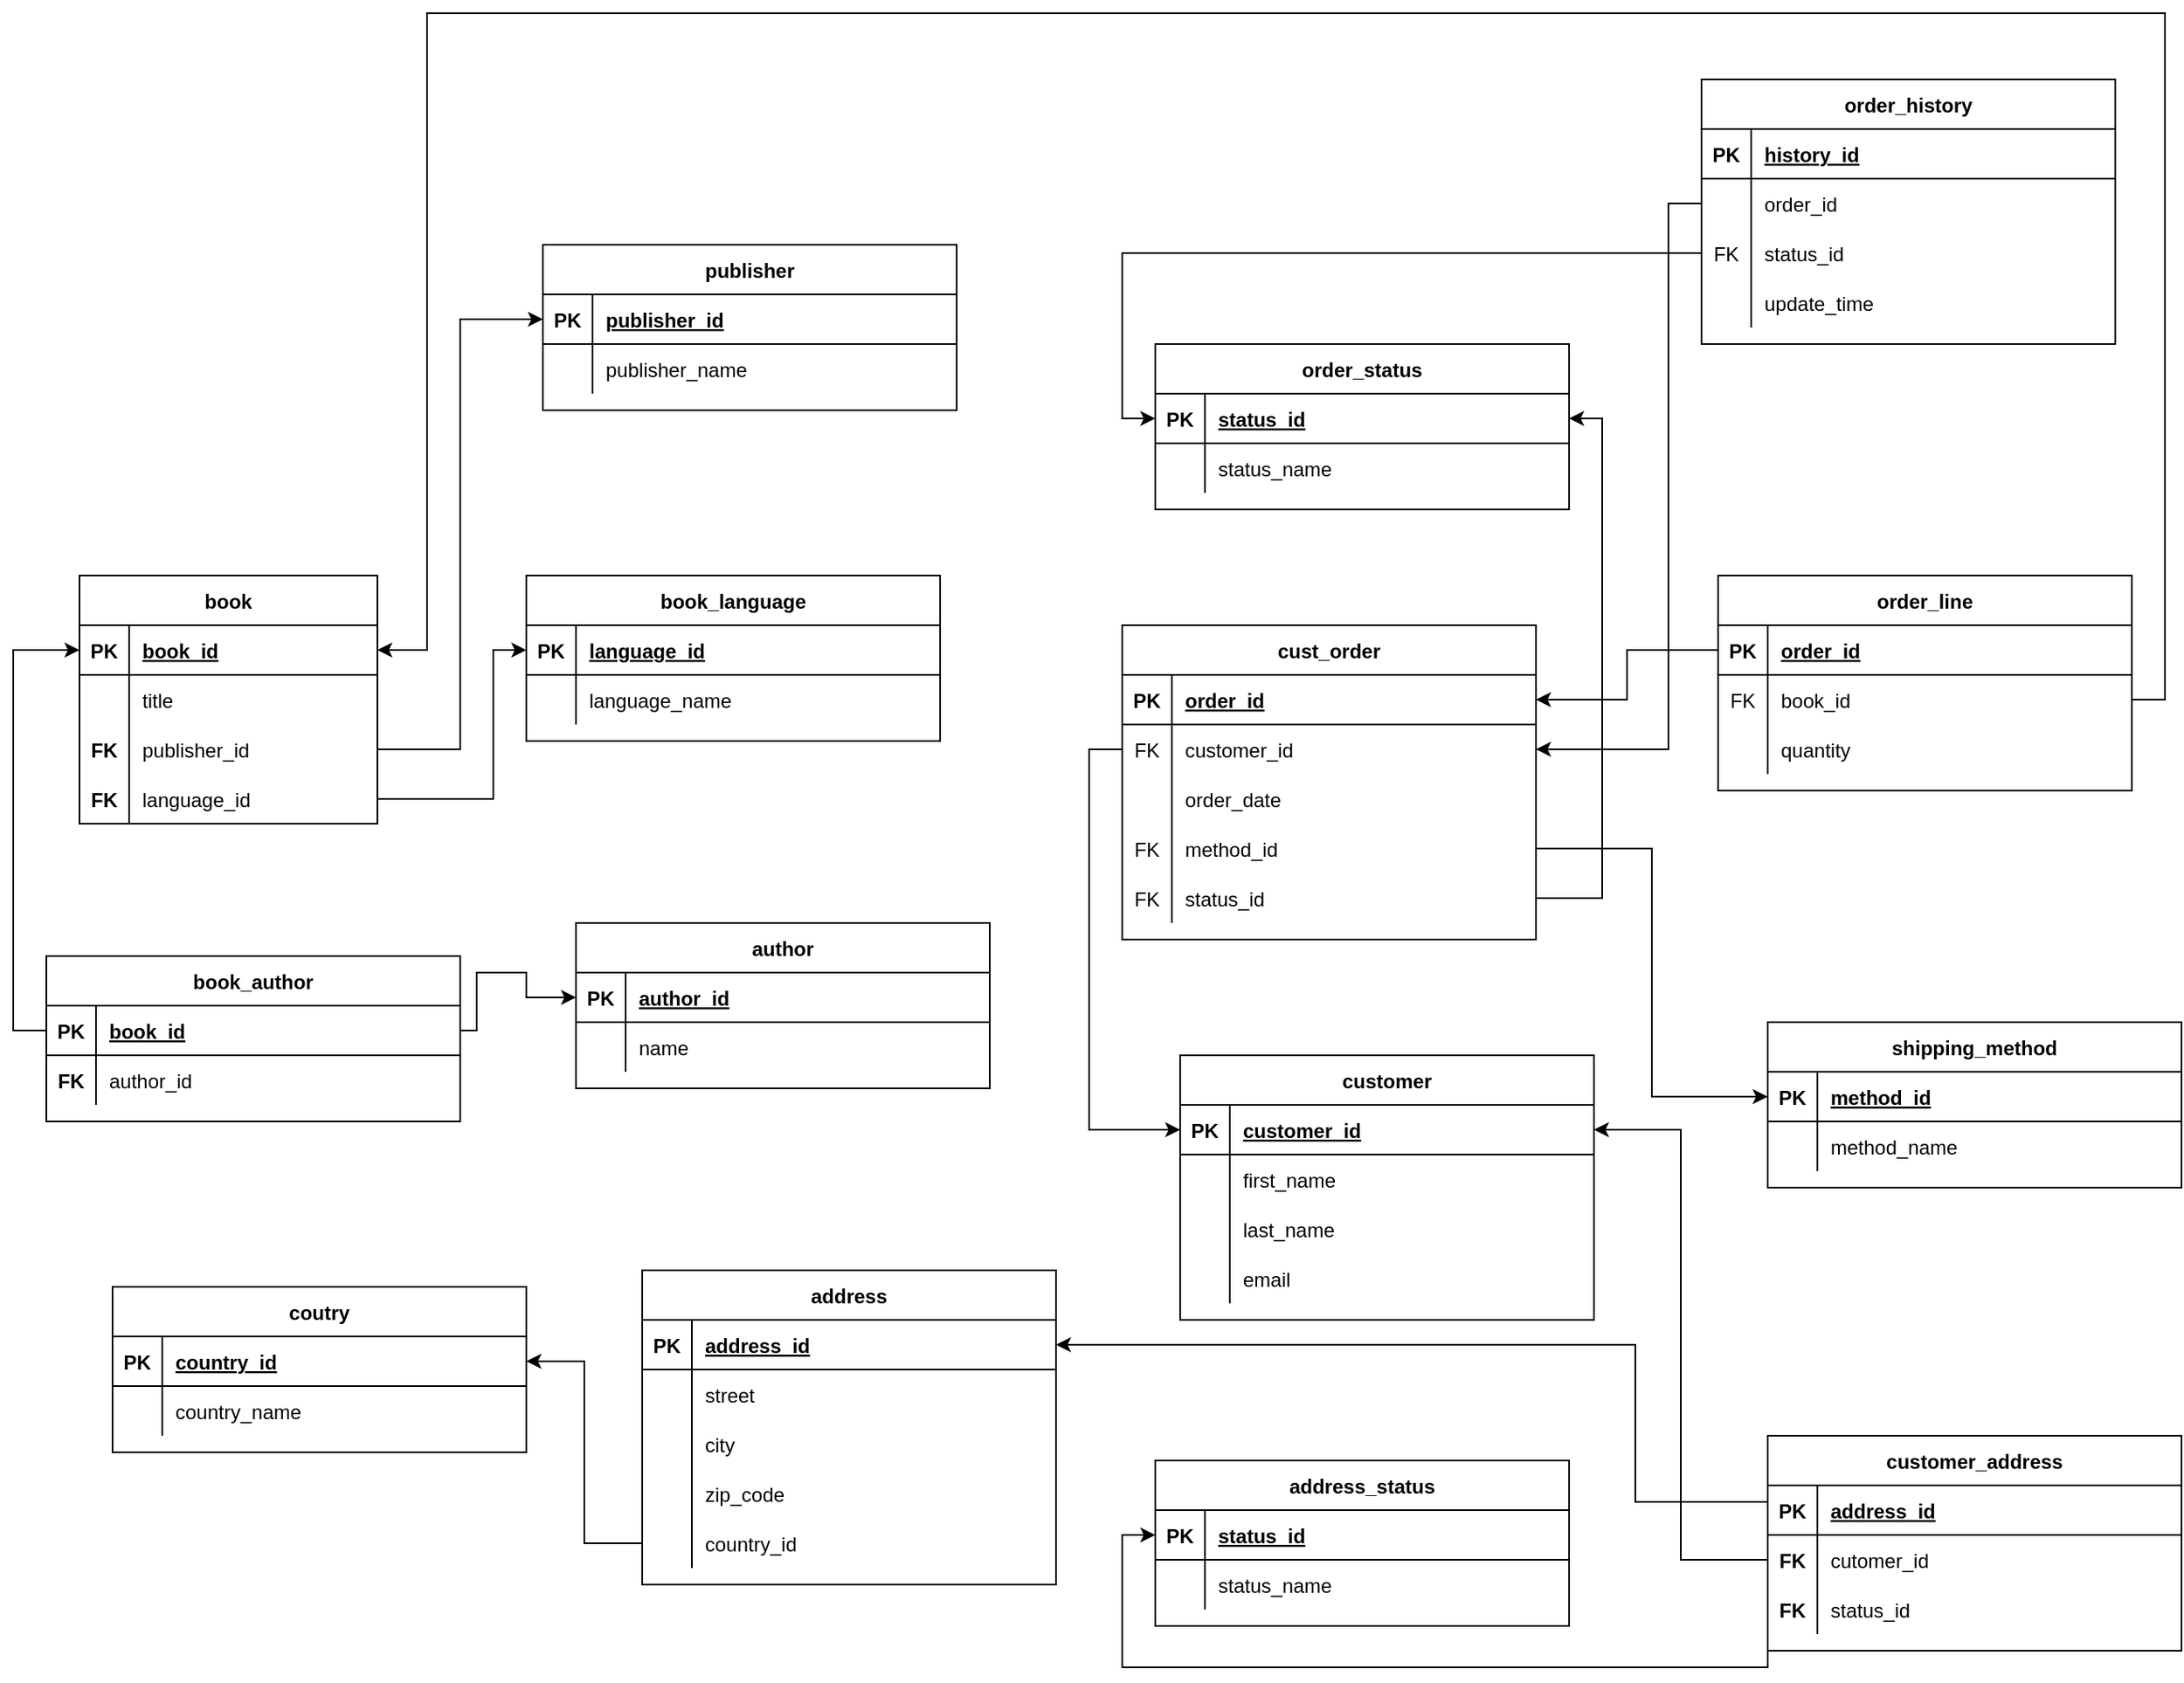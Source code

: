 <mxfile version="26.2.12">
  <diagram id="R2lEEEUBdFMjLlhIrx00" name="Page-1">
    <mxGraphModel dx="2590" dy="2037" grid="1" gridSize="10" guides="1" tooltips="1" connect="1" arrows="1" fold="1" page="1" pageScale="1" pageWidth="850" pageHeight="1100" math="0" shadow="0" extFonts="Permanent Marker^https://fonts.googleapis.com/css?family=Permanent+Marker">
      <root>
        <mxCell id="0" />
        <mxCell id="1" parent="0" />
        <mxCell id="C-vyLk0tnHw3VtMMgP7b-2" value="book_language" style="shape=table;startSize=30;container=1;collapsible=1;childLayout=tableLayout;fixedRows=1;rowLines=0;fontStyle=1;align=center;resizeLast=1;" parent="1" vertex="1">
          <mxGeometry x="30" y="80" width="250" height="100" as="geometry" />
        </mxCell>
        <mxCell id="C-vyLk0tnHw3VtMMgP7b-3" value="" style="shape=partialRectangle;collapsible=0;dropTarget=0;pointerEvents=0;fillColor=none;points=[[0,0.5],[1,0.5]];portConstraint=eastwest;top=0;left=0;right=0;bottom=1;" parent="C-vyLk0tnHw3VtMMgP7b-2" vertex="1">
          <mxGeometry y="30" width="250" height="30" as="geometry" />
        </mxCell>
        <mxCell id="C-vyLk0tnHw3VtMMgP7b-4" value="PK" style="shape=partialRectangle;overflow=hidden;connectable=0;fillColor=none;top=0;left=0;bottom=0;right=0;fontStyle=1;" parent="C-vyLk0tnHw3VtMMgP7b-3" vertex="1">
          <mxGeometry width="30" height="30" as="geometry">
            <mxRectangle width="30" height="30" as="alternateBounds" />
          </mxGeometry>
        </mxCell>
        <mxCell id="C-vyLk0tnHw3VtMMgP7b-5" value="language_id" style="shape=partialRectangle;overflow=hidden;connectable=0;fillColor=none;top=0;left=0;bottom=0;right=0;align=left;spacingLeft=6;fontStyle=5;" parent="C-vyLk0tnHw3VtMMgP7b-3" vertex="1">
          <mxGeometry x="30" width="220" height="30" as="geometry">
            <mxRectangle width="220" height="30" as="alternateBounds" />
          </mxGeometry>
        </mxCell>
        <mxCell id="C-vyLk0tnHw3VtMMgP7b-6" value="" style="shape=partialRectangle;collapsible=0;dropTarget=0;pointerEvents=0;fillColor=none;points=[[0,0.5],[1,0.5]];portConstraint=eastwest;top=0;left=0;right=0;bottom=0;" parent="C-vyLk0tnHw3VtMMgP7b-2" vertex="1">
          <mxGeometry y="60" width="250" height="30" as="geometry" />
        </mxCell>
        <mxCell id="C-vyLk0tnHw3VtMMgP7b-7" value="" style="shape=partialRectangle;overflow=hidden;connectable=0;fillColor=none;top=0;left=0;bottom=0;right=0;" parent="C-vyLk0tnHw3VtMMgP7b-6" vertex="1">
          <mxGeometry width="30" height="30" as="geometry">
            <mxRectangle width="30" height="30" as="alternateBounds" />
          </mxGeometry>
        </mxCell>
        <mxCell id="C-vyLk0tnHw3VtMMgP7b-8" value="language_name" style="shape=partialRectangle;overflow=hidden;connectable=0;fillColor=none;top=0;left=0;bottom=0;right=0;align=left;spacingLeft=6;" parent="C-vyLk0tnHw3VtMMgP7b-6" vertex="1">
          <mxGeometry x="30" width="220" height="30" as="geometry">
            <mxRectangle width="220" height="30" as="alternateBounds" />
          </mxGeometry>
        </mxCell>
        <mxCell id="C-vyLk0tnHw3VtMMgP7b-13" value="author" style="shape=table;startSize=30;container=1;collapsible=1;childLayout=tableLayout;fixedRows=1;rowLines=0;fontStyle=1;align=center;resizeLast=1;" parent="1" vertex="1">
          <mxGeometry x="60" y="290" width="250" height="100" as="geometry" />
        </mxCell>
        <mxCell id="C-vyLk0tnHw3VtMMgP7b-14" value="" style="shape=partialRectangle;collapsible=0;dropTarget=0;pointerEvents=0;fillColor=none;points=[[0,0.5],[1,0.5]];portConstraint=eastwest;top=0;left=0;right=0;bottom=1;" parent="C-vyLk0tnHw3VtMMgP7b-13" vertex="1">
          <mxGeometry y="30" width="250" height="30" as="geometry" />
        </mxCell>
        <mxCell id="C-vyLk0tnHw3VtMMgP7b-15" value="PK" style="shape=partialRectangle;overflow=hidden;connectable=0;fillColor=none;top=0;left=0;bottom=0;right=0;fontStyle=1;" parent="C-vyLk0tnHw3VtMMgP7b-14" vertex="1">
          <mxGeometry width="30" height="30" as="geometry">
            <mxRectangle width="30" height="30" as="alternateBounds" />
          </mxGeometry>
        </mxCell>
        <mxCell id="C-vyLk0tnHw3VtMMgP7b-16" value="author_id" style="shape=partialRectangle;overflow=hidden;connectable=0;fillColor=none;top=0;left=0;bottom=0;right=0;align=left;spacingLeft=6;fontStyle=5;" parent="C-vyLk0tnHw3VtMMgP7b-14" vertex="1">
          <mxGeometry x="30" width="220" height="30" as="geometry">
            <mxRectangle width="220" height="30" as="alternateBounds" />
          </mxGeometry>
        </mxCell>
        <mxCell id="C-vyLk0tnHw3VtMMgP7b-17" value="" style="shape=partialRectangle;collapsible=0;dropTarget=0;pointerEvents=0;fillColor=none;points=[[0,0.5],[1,0.5]];portConstraint=eastwest;top=0;left=0;right=0;bottom=0;" parent="C-vyLk0tnHw3VtMMgP7b-13" vertex="1">
          <mxGeometry y="60" width="250" height="30" as="geometry" />
        </mxCell>
        <mxCell id="C-vyLk0tnHw3VtMMgP7b-18" value="" style="shape=partialRectangle;overflow=hidden;connectable=0;fillColor=none;top=0;left=0;bottom=0;right=0;" parent="C-vyLk0tnHw3VtMMgP7b-17" vertex="1">
          <mxGeometry width="30" height="30" as="geometry">
            <mxRectangle width="30" height="30" as="alternateBounds" />
          </mxGeometry>
        </mxCell>
        <mxCell id="C-vyLk0tnHw3VtMMgP7b-19" value="name" style="shape=partialRectangle;overflow=hidden;connectable=0;fillColor=none;top=0;left=0;bottom=0;right=0;align=left;spacingLeft=6;" parent="C-vyLk0tnHw3VtMMgP7b-17" vertex="1">
          <mxGeometry x="30" width="220" height="30" as="geometry">
            <mxRectangle width="220" height="30" as="alternateBounds" />
          </mxGeometry>
        </mxCell>
        <mxCell id="C-vyLk0tnHw3VtMMgP7b-23" value="book" style="shape=table;startSize=30;container=1;collapsible=1;childLayout=tableLayout;fixedRows=1;rowLines=0;fontStyle=1;align=center;resizeLast=1;" parent="1" vertex="1">
          <mxGeometry x="-240" y="80" width="180" height="150" as="geometry" />
        </mxCell>
        <mxCell id="C-vyLk0tnHw3VtMMgP7b-24" value="" style="shape=partialRectangle;collapsible=0;dropTarget=0;pointerEvents=0;fillColor=none;points=[[0,0.5],[1,0.5]];portConstraint=eastwest;top=0;left=0;right=0;bottom=1;" parent="C-vyLk0tnHw3VtMMgP7b-23" vertex="1">
          <mxGeometry y="30" width="180" height="30" as="geometry" />
        </mxCell>
        <mxCell id="C-vyLk0tnHw3VtMMgP7b-25" value="PK" style="shape=partialRectangle;overflow=hidden;connectable=0;fillColor=none;top=0;left=0;bottom=0;right=0;fontStyle=1;" parent="C-vyLk0tnHw3VtMMgP7b-24" vertex="1">
          <mxGeometry width="30" height="30" as="geometry">
            <mxRectangle width="30" height="30" as="alternateBounds" />
          </mxGeometry>
        </mxCell>
        <mxCell id="C-vyLk0tnHw3VtMMgP7b-26" value="book_id" style="shape=partialRectangle;overflow=hidden;connectable=0;fillColor=none;top=0;left=0;bottom=0;right=0;align=left;spacingLeft=6;fontStyle=5;" parent="C-vyLk0tnHw3VtMMgP7b-24" vertex="1">
          <mxGeometry x="30" width="150" height="30" as="geometry">
            <mxRectangle width="150" height="30" as="alternateBounds" />
          </mxGeometry>
        </mxCell>
        <mxCell id="C-vyLk0tnHw3VtMMgP7b-27" value="" style="shape=partialRectangle;collapsible=0;dropTarget=0;pointerEvents=0;fillColor=none;points=[[0,0.5],[1,0.5]];portConstraint=eastwest;top=0;left=0;right=0;bottom=0;" parent="C-vyLk0tnHw3VtMMgP7b-23" vertex="1">
          <mxGeometry y="60" width="180" height="30" as="geometry" />
        </mxCell>
        <mxCell id="C-vyLk0tnHw3VtMMgP7b-28" value="" style="shape=partialRectangle;overflow=hidden;connectable=0;fillColor=none;top=0;left=0;bottom=0;right=0;" parent="C-vyLk0tnHw3VtMMgP7b-27" vertex="1">
          <mxGeometry width="30" height="30" as="geometry">
            <mxRectangle width="30" height="30" as="alternateBounds" />
          </mxGeometry>
        </mxCell>
        <mxCell id="C-vyLk0tnHw3VtMMgP7b-29" value="title" style="shape=partialRectangle;overflow=hidden;connectable=0;fillColor=none;top=0;left=0;bottom=0;right=0;align=left;spacingLeft=6;" parent="C-vyLk0tnHw3VtMMgP7b-27" vertex="1">
          <mxGeometry x="30" width="150" height="30" as="geometry">
            <mxRectangle width="150" height="30" as="alternateBounds" />
          </mxGeometry>
        </mxCell>
        <mxCell id="0m1juYYSuB7-LerqPuky-25" style="shape=partialRectangle;collapsible=0;dropTarget=0;pointerEvents=0;fillColor=none;points=[[0,0.5],[1,0.5]];portConstraint=eastwest;top=0;left=0;right=0;bottom=0;" vertex="1" parent="C-vyLk0tnHw3VtMMgP7b-23">
          <mxGeometry y="90" width="180" height="30" as="geometry" />
        </mxCell>
        <mxCell id="0m1juYYSuB7-LerqPuky-26" value="FK" style="shape=partialRectangle;overflow=hidden;connectable=0;fillColor=none;top=0;left=0;bottom=0;right=0;fontStyle=1" vertex="1" parent="0m1juYYSuB7-LerqPuky-25">
          <mxGeometry width="30" height="30" as="geometry">
            <mxRectangle width="30" height="30" as="alternateBounds" />
          </mxGeometry>
        </mxCell>
        <mxCell id="0m1juYYSuB7-LerqPuky-27" value="publisher_id" style="shape=partialRectangle;overflow=hidden;connectable=0;fillColor=none;top=0;left=0;bottom=0;right=0;align=left;spacingLeft=6;" vertex="1" parent="0m1juYYSuB7-LerqPuky-25">
          <mxGeometry x="30" width="150" height="30" as="geometry">
            <mxRectangle width="150" height="30" as="alternateBounds" />
          </mxGeometry>
        </mxCell>
        <mxCell id="0m1juYYSuB7-LerqPuky-31" style="shape=partialRectangle;collapsible=0;dropTarget=0;pointerEvents=0;fillColor=none;points=[[0,0.5],[1,0.5]];portConstraint=eastwest;top=0;left=0;right=0;bottom=0;" vertex="1" parent="C-vyLk0tnHw3VtMMgP7b-23">
          <mxGeometry y="120" width="180" height="30" as="geometry" />
        </mxCell>
        <mxCell id="0m1juYYSuB7-LerqPuky-32" value="FK" style="shape=partialRectangle;overflow=hidden;connectable=0;fillColor=none;top=0;left=0;bottom=0;right=0;fontStyle=1" vertex="1" parent="0m1juYYSuB7-LerqPuky-31">
          <mxGeometry width="30" height="30" as="geometry">
            <mxRectangle width="30" height="30" as="alternateBounds" />
          </mxGeometry>
        </mxCell>
        <mxCell id="0m1juYYSuB7-LerqPuky-33" value="language_id" style="shape=partialRectangle;overflow=hidden;connectable=0;fillColor=none;top=0;left=0;bottom=0;right=0;align=left;spacingLeft=6;" vertex="1" parent="0m1juYYSuB7-LerqPuky-31">
          <mxGeometry x="30" width="150" height="30" as="geometry">
            <mxRectangle width="150" height="30" as="alternateBounds" />
          </mxGeometry>
        </mxCell>
        <mxCell id="0m1juYYSuB7-LerqPuky-49" style="edgeStyle=orthogonalEdgeStyle;rounded=0;orthogonalLoop=1;jettySize=auto;html=1;exitX=1;exitY=1;exitDx=0;exitDy=0;entryX=0.912;entryY=0.873;entryDx=0;entryDy=0;entryPerimeter=0;" edge="1" parent="C-vyLk0tnHw3VtMMgP7b-23" source="C-vyLk0tnHw3VtMMgP7b-23" target="0m1juYYSuB7-LerqPuky-40">
          <mxGeometry relative="1" as="geometry" />
        </mxCell>
        <mxCell id="0m1juYYSuB7-LerqPuky-5" value="book_author" style="shape=table;startSize=30;container=1;collapsible=1;childLayout=tableLayout;fixedRows=1;rowLines=0;fontStyle=1;align=center;resizeLast=1;" vertex="1" parent="1">
          <mxGeometry x="-260" y="310" width="250" height="100" as="geometry" />
        </mxCell>
        <mxCell id="0m1juYYSuB7-LerqPuky-6" value="" style="shape=partialRectangle;collapsible=0;dropTarget=0;pointerEvents=0;fillColor=none;points=[[0,0.5],[1,0.5]];portConstraint=eastwest;top=0;left=0;right=0;bottom=1;" vertex="1" parent="0m1juYYSuB7-LerqPuky-5">
          <mxGeometry y="30" width="250" height="30" as="geometry" />
        </mxCell>
        <mxCell id="0m1juYYSuB7-LerqPuky-7" value="PK" style="shape=partialRectangle;overflow=hidden;connectable=0;fillColor=none;top=0;left=0;bottom=0;right=0;fontStyle=1;" vertex="1" parent="0m1juYYSuB7-LerqPuky-6">
          <mxGeometry width="30" height="30" as="geometry">
            <mxRectangle width="30" height="30" as="alternateBounds" />
          </mxGeometry>
        </mxCell>
        <mxCell id="0m1juYYSuB7-LerqPuky-8" value="book_id" style="shape=partialRectangle;overflow=hidden;connectable=0;fillColor=none;top=0;left=0;bottom=0;right=0;align=left;spacingLeft=6;fontStyle=5;" vertex="1" parent="0m1juYYSuB7-LerqPuky-6">
          <mxGeometry x="30" width="220" height="30" as="geometry">
            <mxRectangle width="220" height="30" as="alternateBounds" />
          </mxGeometry>
        </mxCell>
        <mxCell id="0m1juYYSuB7-LerqPuky-9" value="" style="shape=partialRectangle;collapsible=0;dropTarget=0;pointerEvents=0;fillColor=none;points=[[0,0.5],[1,0.5]];portConstraint=eastwest;top=0;left=0;right=0;bottom=0;" vertex="1" parent="0m1juYYSuB7-LerqPuky-5">
          <mxGeometry y="60" width="250" height="30" as="geometry" />
        </mxCell>
        <mxCell id="0m1juYYSuB7-LerqPuky-10" value="FK" style="shape=partialRectangle;overflow=hidden;connectable=0;fillColor=none;top=0;left=0;bottom=0;right=0;fontStyle=1" vertex="1" parent="0m1juYYSuB7-LerqPuky-9">
          <mxGeometry width="30" height="30" as="geometry">
            <mxRectangle width="30" height="30" as="alternateBounds" />
          </mxGeometry>
        </mxCell>
        <mxCell id="0m1juYYSuB7-LerqPuky-11" value="author_id" style="shape=partialRectangle;overflow=hidden;connectable=0;fillColor=none;top=0;left=0;bottom=0;right=0;align=left;spacingLeft=6;" vertex="1" parent="0m1juYYSuB7-LerqPuky-9">
          <mxGeometry x="30" width="220" height="30" as="geometry">
            <mxRectangle width="220" height="30" as="alternateBounds" />
          </mxGeometry>
        </mxCell>
        <mxCell id="0m1juYYSuB7-LerqPuky-52" value="shipping_method" style="shape=table;startSize=30;container=1;collapsible=1;childLayout=tableLayout;fixedRows=1;rowLines=0;fontStyle=1;align=center;resizeLast=1;" vertex="1" parent="1">
          <mxGeometry x="780" y="350" width="250" height="100" as="geometry" />
        </mxCell>
        <mxCell id="0m1juYYSuB7-LerqPuky-53" value="" style="shape=partialRectangle;collapsible=0;dropTarget=0;pointerEvents=0;fillColor=none;points=[[0,0.5],[1,0.5]];portConstraint=eastwest;top=0;left=0;right=0;bottom=1;" vertex="1" parent="0m1juYYSuB7-LerqPuky-52">
          <mxGeometry y="30" width="250" height="30" as="geometry" />
        </mxCell>
        <mxCell id="0m1juYYSuB7-LerqPuky-54" value="PK" style="shape=partialRectangle;overflow=hidden;connectable=0;fillColor=none;top=0;left=0;bottom=0;right=0;fontStyle=1;" vertex="1" parent="0m1juYYSuB7-LerqPuky-53">
          <mxGeometry width="30" height="30" as="geometry">
            <mxRectangle width="30" height="30" as="alternateBounds" />
          </mxGeometry>
        </mxCell>
        <mxCell id="0m1juYYSuB7-LerqPuky-55" value="method_id" style="shape=partialRectangle;overflow=hidden;connectable=0;fillColor=none;top=0;left=0;bottom=0;right=0;align=left;spacingLeft=6;fontStyle=5;" vertex="1" parent="0m1juYYSuB7-LerqPuky-53">
          <mxGeometry x="30" width="220" height="30" as="geometry">
            <mxRectangle width="220" height="30" as="alternateBounds" />
          </mxGeometry>
        </mxCell>
        <mxCell id="0m1juYYSuB7-LerqPuky-56" value="" style="shape=partialRectangle;collapsible=0;dropTarget=0;pointerEvents=0;fillColor=none;points=[[0,0.5],[1,0.5]];portConstraint=eastwest;top=0;left=0;right=0;bottom=0;" vertex="1" parent="0m1juYYSuB7-LerqPuky-52">
          <mxGeometry y="60" width="250" height="30" as="geometry" />
        </mxCell>
        <mxCell id="0m1juYYSuB7-LerqPuky-57" value="" style="shape=partialRectangle;overflow=hidden;connectable=0;fillColor=none;top=0;left=0;bottom=0;right=0;" vertex="1" parent="0m1juYYSuB7-LerqPuky-56">
          <mxGeometry width="30" height="30" as="geometry">
            <mxRectangle width="30" height="30" as="alternateBounds" />
          </mxGeometry>
        </mxCell>
        <mxCell id="0m1juYYSuB7-LerqPuky-58" value="method_name" style="shape=partialRectangle;overflow=hidden;connectable=0;fillColor=none;top=0;left=0;bottom=0;right=0;align=left;spacingLeft=6;" vertex="1" parent="0m1juYYSuB7-LerqPuky-56">
          <mxGeometry x="30" width="220" height="30" as="geometry">
            <mxRectangle width="220" height="30" as="alternateBounds" />
          </mxGeometry>
        </mxCell>
        <mxCell id="0m1juYYSuB7-LerqPuky-65" value="order_line" style="shape=table;startSize=30;container=1;collapsible=1;childLayout=tableLayout;fixedRows=1;rowLines=0;fontStyle=1;align=center;resizeLast=1;" vertex="1" parent="1">
          <mxGeometry x="750" y="80" width="250" height="130" as="geometry" />
        </mxCell>
        <mxCell id="0m1juYYSuB7-LerqPuky-66" value="" style="shape=partialRectangle;collapsible=0;dropTarget=0;pointerEvents=0;fillColor=none;points=[[0,0.5],[1,0.5]];portConstraint=eastwest;top=0;left=0;right=0;bottom=1;" vertex="1" parent="0m1juYYSuB7-LerqPuky-65">
          <mxGeometry y="30" width="250" height="30" as="geometry" />
        </mxCell>
        <mxCell id="0m1juYYSuB7-LerqPuky-67" value="PK" style="shape=partialRectangle;overflow=hidden;connectable=0;fillColor=none;top=0;left=0;bottom=0;right=0;fontStyle=1;" vertex="1" parent="0m1juYYSuB7-LerqPuky-66">
          <mxGeometry width="30" height="30" as="geometry">
            <mxRectangle width="30" height="30" as="alternateBounds" />
          </mxGeometry>
        </mxCell>
        <mxCell id="0m1juYYSuB7-LerqPuky-68" value="order_id" style="shape=partialRectangle;overflow=hidden;connectable=0;fillColor=none;top=0;left=0;bottom=0;right=0;align=left;spacingLeft=6;fontStyle=5;" vertex="1" parent="0m1juYYSuB7-LerqPuky-66">
          <mxGeometry x="30" width="220" height="30" as="geometry">
            <mxRectangle width="220" height="30" as="alternateBounds" />
          </mxGeometry>
        </mxCell>
        <mxCell id="0m1juYYSuB7-LerqPuky-69" value="" style="shape=partialRectangle;collapsible=0;dropTarget=0;pointerEvents=0;fillColor=none;points=[[0,0.5],[1,0.5]];portConstraint=eastwest;top=0;left=0;right=0;bottom=0;" vertex="1" parent="0m1juYYSuB7-LerqPuky-65">
          <mxGeometry y="60" width="250" height="30" as="geometry" />
        </mxCell>
        <mxCell id="0m1juYYSuB7-LerqPuky-70" value="FK" style="shape=partialRectangle;overflow=hidden;connectable=0;fillColor=none;top=0;left=0;bottom=0;right=0;" vertex="1" parent="0m1juYYSuB7-LerqPuky-69">
          <mxGeometry width="30" height="30" as="geometry">
            <mxRectangle width="30" height="30" as="alternateBounds" />
          </mxGeometry>
        </mxCell>
        <mxCell id="0m1juYYSuB7-LerqPuky-71" value="book_id" style="shape=partialRectangle;overflow=hidden;connectable=0;fillColor=none;top=0;left=0;bottom=0;right=0;align=left;spacingLeft=6;" vertex="1" parent="0m1juYYSuB7-LerqPuky-69">
          <mxGeometry x="30" width="220" height="30" as="geometry">
            <mxRectangle width="220" height="30" as="alternateBounds" />
          </mxGeometry>
        </mxCell>
        <mxCell id="0m1juYYSuB7-LerqPuky-72" value="" style="shape=partialRectangle;collapsible=0;dropTarget=0;pointerEvents=0;fillColor=none;points=[[0,0.5],[1,0.5]];portConstraint=eastwest;top=0;left=0;right=0;bottom=0;" vertex="1" parent="0m1juYYSuB7-LerqPuky-65">
          <mxGeometry y="90" width="250" height="30" as="geometry" />
        </mxCell>
        <mxCell id="0m1juYYSuB7-LerqPuky-73" value="" style="shape=partialRectangle;overflow=hidden;connectable=0;fillColor=none;top=0;left=0;bottom=0;right=0;" vertex="1" parent="0m1juYYSuB7-LerqPuky-72">
          <mxGeometry width="30" height="30" as="geometry">
            <mxRectangle width="30" height="30" as="alternateBounds" />
          </mxGeometry>
        </mxCell>
        <mxCell id="0m1juYYSuB7-LerqPuky-74" value="quantity" style="shape=partialRectangle;overflow=hidden;connectable=0;fillColor=none;top=0;left=0;bottom=0;right=0;align=left;spacingLeft=6;" vertex="1" parent="0m1juYYSuB7-LerqPuky-72">
          <mxGeometry x="30" width="220" height="30" as="geometry">
            <mxRectangle width="220" height="30" as="alternateBounds" />
          </mxGeometry>
        </mxCell>
        <mxCell id="0m1juYYSuB7-LerqPuky-78" value="customer" style="shape=table;startSize=30;container=1;collapsible=1;childLayout=tableLayout;fixedRows=1;rowLines=0;fontStyle=1;align=center;resizeLast=1;" vertex="1" parent="1">
          <mxGeometry x="425" y="370" width="250" height="160" as="geometry" />
        </mxCell>
        <mxCell id="0m1juYYSuB7-LerqPuky-79" value="" style="shape=partialRectangle;collapsible=0;dropTarget=0;pointerEvents=0;fillColor=none;points=[[0,0.5],[1,0.5]];portConstraint=eastwest;top=0;left=0;right=0;bottom=1;" vertex="1" parent="0m1juYYSuB7-LerqPuky-78">
          <mxGeometry y="30" width="250" height="30" as="geometry" />
        </mxCell>
        <mxCell id="0m1juYYSuB7-LerqPuky-80" value="PK" style="shape=partialRectangle;overflow=hidden;connectable=0;fillColor=none;top=0;left=0;bottom=0;right=0;fontStyle=1;" vertex="1" parent="0m1juYYSuB7-LerqPuky-79">
          <mxGeometry width="30" height="30" as="geometry">
            <mxRectangle width="30" height="30" as="alternateBounds" />
          </mxGeometry>
        </mxCell>
        <mxCell id="0m1juYYSuB7-LerqPuky-81" value="customer_id" style="shape=partialRectangle;overflow=hidden;connectable=0;fillColor=none;top=0;left=0;bottom=0;right=0;align=left;spacingLeft=6;fontStyle=5;" vertex="1" parent="0m1juYYSuB7-LerqPuky-79">
          <mxGeometry x="30" width="220" height="30" as="geometry">
            <mxRectangle width="220" height="30" as="alternateBounds" />
          </mxGeometry>
        </mxCell>
        <mxCell id="0m1juYYSuB7-LerqPuky-82" value="" style="shape=partialRectangle;collapsible=0;dropTarget=0;pointerEvents=0;fillColor=none;points=[[0,0.5],[1,0.5]];portConstraint=eastwest;top=0;left=0;right=0;bottom=0;" vertex="1" parent="0m1juYYSuB7-LerqPuky-78">
          <mxGeometry y="60" width="250" height="30" as="geometry" />
        </mxCell>
        <mxCell id="0m1juYYSuB7-LerqPuky-83" value="" style="shape=partialRectangle;overflow=hidden;connectable=0;fillColor=none;top=0;left=0;bottom=0;right=0;" vertex="1" parent="0m1juYYSuB7-LerqPuky-82">
          <mxGeometry width="30" height="30" as="geometry">
            <mxRectangle width="30" height="30" as="alternateBounds" />
          </mxGeometry>
        </mxCell>
        <mxCell id="0m1juYYSuB7-LerqPuky-84" value="first_name" style="shape=partialRectangle;overflow=hidden;connectable=0;fillColor=none;top=0;left=0;bottom=0;right=0;align=left;spacingLeft=6;" vertex="1" parent="0m1juYYSuB7-LerqPuky-82">
          <mxGeometry x="30" width="220" height="30" as="geometry">
            <mxRectangle width="220" height="30" as="alternateBounds" />
          </mxGeometry>
        </mxCell>
        <mxCell id="0m1juYYSuB7-LerqPuky-85" value="" style="shape=partialRectangle;collapsible=0;dropTarget=0;pointerEvents=0;fillColor=none;points=[[0,0.5],[1,0.5]];portConstraint=eastwest;top=0;left=0;right=0;bottom=0;" vertex="1" parent="0m1juYYSuB7-LerqPuky-78">
          <mxGeometry y="90" width="250" height="30" as="geometry" />
        </mxCell>
        <mxCell id="0m1juYYSuB7-LerqPuky-86" value="" style="shape=partialRectangle;overflow=hidden;connectable=0;fillColor=none;top=0;left=0;bottom=0;right=0;" vertex="1" parent="0m1juYYSuB7-LerqPuky-85">
          <mxGeometry width="30" height="30" as="geometry">
            <mxRectangle width="30" height="30" as="alternateBounds" />
          </mxGeometry>
        </mxCell>
        <mxCell id="0m1juYYSuB7-LerqPuky-87" value="last_name" style="shape=partialRectangle;overflow=hidden;connectable=0;fillColor=none;top=0;left=0;bottom=0;right=0;align=left;spacingLeft=6;" vertex="1" parent="0m1juYYSuB7-LerqPuky-85">
          <mxGeometry x="30" width="220" height="30" as="geometry">
            <mxRectangle width="220" height="30" as="alternateBounds" />
          </mxGeometry>
        </mxCell>
        <mxCell id="0m1juYYSuB7-LerqPuky-88" style="shape=partialRectangle;collapsible=0;dropTarget=0;pointerEvents=0;fillColor=none;points=[[0,0.5],[1,0.5]];portConstraint=eastwest;top=0;left=0;right=0;bottom=0;" vertex="1" parent="0m1juYYSuB7-LerqPuky-78">
          <mxGeometry y="120" width="250" height="30" as="geometry" />
        </mxCell>
        <mxCell id="0m1juYYSuB7-LerqPuky-89" style="shape=partialRectangle;overflow=hidden;connectable=0;fillColor=none;top=0;left=0;bottom=0;right=0;" vertex="1" parent="0m1juYYSuB7-LerqPuky-88">
          <mxGeometry width="30" height="30" as="geometry">
            <mxRectangle width="30" height="30" as="alternateBounds" />
          </mxGeometry>
        </mxCell>
        <mxCell id="0m1juYYSuB7-LerqPuky-90" value="email" style="shape=partialRectangle;overflow=hidden;connectable=0;fillColor=none;top=0;left=0;bottom=0;right=0;align=left;spacingLeft=6;" vertex="1" parent="0m1juYYSuB7-LerqPuky-88">
          <mxGeometry x="30" width="220" height="30" as="geometry">
            <mxRectangle width="220" height="30" as="alternateBounds" />
          </mxGeometry>
        </mxCell>
        <mxCell id="0m1juYYSuB7-LerqPuky-91" value="cust_order" style="shape=table;startSize=30;container=1;collapsible=1;childLayout=tableLayout;fixedRows=1;rowLines=0;fontStyle=1;align=center;resizeLast=1;" vertex="1" parent="1">
          <mxGeometry x="390" y="110" width="250" height="190" as="geometry" />
        </mxCell>
        <mxCell id="0m1juYYSuB7-LerqPuky-92" value="" style="shape=partialRectangle;collapsible=0;dropTarget=0;pointerEvents=0;fillColor=none;points=[[0,0.5],[1,0.5]];portConstraint=eastwest;top=0;left=0;right=0;bottom=1;" vertex="1" parent="0m1juYYSuB7-LerqPuky-91">
          <mxGeometry y="30" width="250" height="30" as="geometry" />
        </mxCell>
        <mxCell id="0m1juYYSuB7-LerqPuky-93" value="PK" style="shape=partialRectangle;overflow=hidden;connectable=0;fillColor=none;top=0;left=0;bottom=0;right=0;fontStyle=1;" vertex="1" parent="0m1juYYSuB7-LerqPuky-92">
          <mxGeometry width="30" height="30" as="geometry">
            <mxRectangle width="30" height="30" as="alternateBounds" />
          </mxGeometry>
        </mxCell>
        <mxCell id="0m1juYYSuB7-LerqPuky-94" value="order_id" style="shape=partialRectangle;overflow=hidden;connectable=0;fillColor=none;top=0;left=0;bottom=0;right=0;align=left;spacingLeft=6;fontStyle=5;" vertex="1" parent="0m1juYYSuB7-LerqPuky-92">
          <mxGeometry x="30" width="220" height="30" as="geometry">
            <mxRectangle width="220" height="30" as="alternateBounds" />
          </mxGeometry>
        </mxCell>
        <mxCell id="0m1juYYSuB7-LerqPuky-95" value="" style="shape=partialRectangle;collapsible=0;dropTarget=0;pointerEvents=0;fillColor=none;points=[[0,0.5],[1,0.5]];portConstraint=eastwest;top=0;left=0;right=0;bottom=0;" vertex="1" parent="0m1juYYSuB7-LerqPuky-91">
          <mxGeometry y="60" width="250" height="30" as="geometry" />
        </mxCell>
        <mxCell id="0m1juYYSuB7-LerqPuky-96" value="FK" style="shape=partialRectangle;overflow=hidden;connectable=0;fillColor=none;top=0;left=0;bottom=0;right=0;" vertex="1" parent="0m1juYYSuB7-LerqPuky-95">
          <mxGeometry width="30" height="30" as="geometry">
            <mxRectangle width="30" height="30" as="alternateBounds" />
          </mxGeometry>
        </mxCell>
        <mxCell id="0m1juYYSuB7-LerqPuky-97" value="customer_id" style="shape=partialRectangle;overflow=hidden;connectable=0;fillColor=none;top=0;left=0;bottom=0;right=0;align=left;spacingLeft=6;" vertex="1" parent="0m1juYYSuB7-LerqPuky-95">
          <mxGeometry x="30" width="220" height="30" as="geometry">
            <mxRectangle width="220" height="30" as="alternateBounds" />
          </mxGeometry>
        </mxCell>
        <mxCell id="0m1juYYSuB7-LerqPuky-98" value="" style="shape=partialRectangle;collapsible=0;dropTarget=0;pointerEvents=0;fillColor=none;points=[[0,0.5],[1,0.5]];portConstraint=eastwest;top=0;left=0;right=0;bottom=0;" vertex="1" parent="0m1juYYSuB7-LerqPuky-91">
          <mxGeometry y="90" width="250" height="30" as="geometry" />
        </mxCell>
        <mxCell id="0m1juYYSuB7-LerqPuky-99" value="" style="shape=partialRectangle;overflow=hidden;connectable=0;fillColor=none;top=0;left=0;bottom=0;right=0;" vertex="1" parent="0m1juYYSuB7-LerqPuky-98">
          <mxGeometry width="30" height="30" as="geometry">
            <mxRectangle width="30" height="30" as="alternateBounds" />
          </mxGeometry>
        </mxCell>
        <mxCell id="0m1juYYSuB7-LerqPuky-100" value="order_date" style="shape=partialRectangle;overflow=hidden;connectable=0;fillColor=none;top=0;left=0;bottom=0;right=0;align=left;spacingLeft=6;" vertex="1" parent="0m1juYYSuB7-LerqPuky-98">
          <mxGeometry x="30" width="220" height="30" as="geometry">
            <mxRectangle width="220" height="30" as="alternateBounds" />
          </mxGeometry>
        </mxCell>
        <mxCell id="0m1juYYSuB7-LerqPuky-101" style="shape=partialRectangle;collapsible=0;dropTarget=0;pointerEvents=0;fillColor=none;points=[[0,0.5],[1,0.5]];portConstraint=eastwest;top=0;left=0;right=0;bottom=0;" vertex="1" parent="0m1juYYSuB7-LerqPuky-91">
          <mxGeometry y="120" width="250" height="30" as="geometry" />
        </mxCell>
        <mxCell id="0m1juYYSuB7-LerqPuky-102" value="FK" style="shape=partialRectangle;overflow=hidden;connectable=0;fillColor=none;top=0;left=0;bottom=0;right=0;" vertex="1" parent="0m1juYYSuB7-LerqPuky-101">
          <mxGeometry width="30" height="30" as="geometry">
            <mxRectangle width="30" height="30" as="alternateBounds" />
          </mxGeometry>
        </mxCell>
        <mxCell id="0m1juYYSuB7-LerqPuky-103" value="method_id" style="shape=partialRectangle;overflow=hidden;connectable=0;fillColor=none;top=0;left=0;bottom=0;right=0;align=left;spacingLeft=6;" vertex="1" parent="0m1juYYSuB7-LerqPuky-101">
          <mxGeometry x="30" width="220" height="30" as="geometry">
            <mxRectangle width="220" height="30" as="alternateBounds" />
          </mxGeometry>
        </mxCell>
        <mxCell id="0m1juYYSuB7-LerqPuky-203" style="shape=partialRectangle;collapsible=0;dropTarget=0;pointerEvents=0;fillColor=none;points=[[0,0.5],[1,0.5]];portConstraint=eastwest;top=0;left=0;right=0;bottom=0;" vertex="1" parent="0m1juYYSuB7-LerqPuky-91">
          <mxGeometry y="150" width="250" height="30" as="geometry" />
        </mxCell>
        <mxCell id="0m1juYYSuB7-LerqPuky-204" value="FK" style="shape=partialRectangle;overflow=hidden;connectable=0;fillColor=none;top=0;left=0;bottom=0;right=0;" vertex="1" parent="0m1juYYSuB7-LerqPuky-203">
          <mxGeometry width="30" height="30" as="geometry">
            <mxRectangle width="30" height="30" as="alternateBounds" />
          </mxGeometry>
        </mxCell>
        <mxCell id="0m1juYYSuB7-LerqPuky-205" value="status_id" style="shape=partialRectangle;overflow=hidden;connectable=0;fillColor=none;top=0;left=0;bottom=0;right=0;align=left;spacingLeft=6;" vertex="1" parent="0m1juYYSuB7-LerqPuky-203">
          <mxGeometry x="30" width="220" height="30" as="geometry">
            <mxRectangle width="220" height="30" as="alternateBounds" />
          </mxGeometry>
        </mxCell>
        <mxCell id="0m1juYYSuB7-LerqPuky-104" value="order_history" style="shape=table;startSize=30;container=1;collapsible=1;childLayout=tableLayout;fixedRows=1;rowLines=0;fontStyle=1;align=center;resizeLast=1;" vertex="1" parent="1">
          <mxGeometry x="740" y="-220" width="250" height="160" as="geometry" />
        </mxCell>
        <mxCell id="0m1juYYSuB7-LerqPuky-105" value="" style="shape=partialRectangle;collapsible=0;dropTarget=0;pointerEvents=0;fillColor=none;points=[[0,0.5],[1,0.5]];portConstraint=eastwest;top=0;left=0;right=0;bottom=1;" vertex="1" parent="0m1juYYSuB7-LerqPuky-104">
          <mxGeometry y="30" width="250" height="30" as="geometry" />
        </mxCell>
        <mxCell id="0m1juYYSuB7-LerqPuky-106" value="PK" style="shape=partialRectangle;overflow=hidden;connectable=0;fillColor=none;top=0;left=0;bottom=0;right=0;fontStyle=1;" vertex="1" parent="0m1juYYSuB7-LerqPuky-105">
          <mxGeometry width="30" height="30" as="geometry">
            <mxRectangle width="30" height="30" as="alternateBounds" />
          </mxGeometry>
        </mxCell>
        <mxCell id="0m1juYYSuB7-LerqPuky-107" value="history_id" style="shape=partialRectangle;overflow=hidden;connectable=0;fillColor=none;top=0;left=0;bottom=0;right=0;align=left;spacingLeft=6;fontStyle=5;" vertex="1" parent="0m1juYYSuB7-LerqPuky-105">
          <mxGeometry x="30" width="220" height="30" as="geometry">
            <mxRectangle width="220" height="30" as="alternateBounds" />
          </mxGeometry>
        </mxCell>
        <mxCell id="0m1juYYSuB7-LerqPuky-108" value="" style="shape=partialRectangle;collapsible=0;dropTarget=0;pointerEvents=0;fillColor=none;points=[[0,0.5],[1,0.5]];portConstraint=eastwest;top=0;left=0;right=0;bottom=0;" vertex="1" parent="0m1juYYSuB7-LerqPuky-104">
          <mxGeometry y="60" width="250" height="30" as="geometry" />
        </mxCell>
        <mxCell id="0m1juYYSuB7-LerqPuky-109" value="" style="shape=partialRectangle;overflow=hidden;connectable=0;fillColor=none;top=0;left=0;bottom=0;right=0;" vertex="1" parent="0m1juYYSuB7-LerqPuky-108">
          <mxGeometry width="30" height="30" as="geometry">
            <mxRectangle width="30" height="30" as="alternateBounds" />
          </mxGeometry>
        </mxCell>
        <mxCell id="0m1juYYSuB7-LerqPuky-110" value="order_id" style="shape=partialRectangle;overflow=hidden;connectable=0;fillColor=none;top=0;left=0;bottom=0;right=0;align=left;spacingLeft=6;" vertex="1" parent="0m1juYYSuB7-LerqPuky-108">
          <mxGeometry x="30" width="220" height="30" as="geometry">
            <mxRectangle width="220" height="30" as="alternateBounds" />
          </mxGeometry>
        </mxCell>
        <mxCell id="0m1juYYSuB7-LerqPuky-111" value="" style="shape=partialRectangle;collapsible=0;dropTarget=0;pointerEvents=0;fillColor=none;points=[[0,0.5],[1,0.5]];portConstraint=eastwest;top=0;left=0;right=0;bottom=0;" vertex="1" parent="0m1juYYSuB7-LerqPuky-104">
          <mxGeometry y="90" width="250" height="30" as="geometry" />
        </mxCell>
        <mxCell id="0m1juYYSuB7-LerqPuky-112" value="FK" style="shape=partialRectangle;overflow=hidden;connectable=0;fillColor=none;top=0;left=0;bottom=0;right=0;" vertex="1" parent="0m1juYYSuB7-LerqPuky-111">
          <mxGeometry width="30" height="30" as="geometry">
            <mxRectangle width="30" height="30" as="alternateBounds" />
          </mxGeometry>
        </mxCell>
        <mxCell id="0m1juYYSuB7-LerqPuky-113" value="status_id" style="shape=partialRectangle;overflow=hidden;connectable=0;fillColor=none;top=0;left=0;bottom=0;right=0;align=left;spacingLeft=6;" vertex="1" parent="0m1juYYSuB7-LerqPuky-111">
          <mxGeometry x="30" width="220" height="30" as="geometry">
            <mxRectangle width="220" height="30" as="alternateBounds" />
          </mxGeometry>
        </mxCell>
        <mxCell id="0m1juYYSuB7-LerqPuky-114" style="shape=partialRectangle;collapsible=0;dropTarget=0;pointerEvents=0;fillColor=none;points=[[0,0.5],[1,0.5]];portConstraint=eastwest;top=0;left=0;right=0;bottom=0;" vertex="1" parent="0m1juYYSuB7-LerqPuky-104">
          <mxGeometry y="120" width="250" height="30" as="geometry" />
        </mxCell>
        <mxCell id="0m1juYYSuB7-LerqPuky-115" style="shape=partialRectangle;overflow=hidden;connectable=0;fillColor=none;top=0;left=0;bottom=0;right=0;" vertex="1" parent="0m1juYYSuB7-LerqPuky-114">
          <mxGeometry width="30" height="30" as="geometry">
            <mxRectangle width="30" height="30" as="alternateBounds" />
          </mxGeometry>
        </mxCell>
        <mxCell id="0m1juYYSuB7-LerqPuky-116" value="update_time" style="shape=partialRectangle;overflow=hidden;connectable=0;fillColor=none;top=0;left=0;bottom=0;right=0;align=left;spacingLeft=6;" vertex="1" parent="0m1juYYSuB7-LerqPuky-114">
          <mxGeometry x="30" width="220" height="30" as="geometry">
            <mxRectangle width="220" height="30" as="alternateBounds" />
          </mxGeometry>
        </mxCell>
        <mxCell id="0m1juYYSuB7-LerqPuky-117" value="customer_address" style="shape=table;startSize=30;container=1;collapsible=1;childLayout=tableLayout;fixedRows=1;rowLines=0;fontStyle=1;align=center;resizeLast=1;" vertex="1" parent="1">
          <mxGeometry x="780" y="600" width="250" height="130" as="geometry" />
        </mxCell>
        <mxCell id="0m1juYYSuB7-LerqPuky-118" value="" style="shape=partialRectangle;collapsible=0;dropTarget=0;pointerEvents=0;fillColor=none;points=[[0,0.5],[1,0.5]];portConstraint=eastwest;top=0;left=0;right=0;bottom=1;" vertex="1" parent="0m1juYYSuB7-LerqPuky-117">
          <mxGeometry y="30" width="250" height="30" as="geometry" />
        </mxCell>
        <mxCell id="0m1juYYSuB7-LerqPuky-119" value="PK" style="shape=partialRectangle;overflow=hidden;connectable=0;fillColor=none;top=0;left=0;bottom=0;right=0;fontStyle=1;" vertex="1" parent="0m1juYYSuB7-LerqPuky-118">
          <mxGeometry width="30" height="30" as="geometry">
            <mxRectangle width="30" height="30" as="alternateBounds" />
          </mxGeometry>
        </mxCell>
        <mxCell id="0m1juYYSuB7-LerqPuky-120" value="address_id" style="shape=partialRectangle;overflow=hidden;connectable=0;fillColor=none;top=0;left=0;bottom=0;right=0;align=left;spacingLeft=6;fontStyle=5;" vertex="1" parent="0m1juYYSuB7-LerqPuky-118">
          <mxGeometry x="30" width="220" height="30" as="geometry">
            <mxRectangle width="220" height="30" as="alternateBounds" />
          </mxGeometry>
        </mxCell>
        <mxCell id="0m1juYYSuB7-LerqPuky-121" value="" style="shape=partialRectangle;collapsible=0;dropTarget=0;pointerEvents=0;fillColor=none;points=[[0,0.5],[1,0.5]];portConstraint=eastwest;top=0;left=0;right=0;bottom=0;" vertex="1" parent="0m1juYYSuB7-LerqPuky-117">
          <mxGeometry y="60" width="250" height="30" as="geometry" />
        </mxCell>
        <mxCell id="0m1juYYSuB7-LerqPuky-122" value="FK" style="shape=partialRectangle;overflow=hidden;connectable=0;fillColor=none;top=0;left=0;bottom=0;right=0;fontStyle=1" vertex="1" parent="0m1juYYSuB7-LerqPuky-121">
          <mxGeometry width="30" height="30" as="geometry">
            <mxRectangle width="30" height="30" as="alternateBounds" />
          </mxGeometry>
        </mxCell>
        <mxCell id="0m1juYYSuB7-LerqPuky-123" value="cutomer_id" style="shape=partialRectangle;overflow=hidden;connectable=0;fillColor=none;top=0;left=0;bottom=0;right=0;align=left;spacingLeft=6;" vertex="1" parent="0m1juYYSuB7-LerqPuky-121">
          <mxGeometry x="30" width="220" height="30" as="geometry">
            <mxRectangle width="220" height="30" as="alternateBounds" />
          </mxGeometry>
        </mxCell>
        <mxCell id="0m1juYYSuB7-LerqPuky-124" value="" style="shape=partialRectangle;collapsible=0;dropTarget=0;pointerEvents=0;fillColor=none;points=[[0,0.5],[1,0.5]];portConstraint=eastwest;top=0;left=0;right=0;bottom=0;" vertex="1" parent="0m1juYYSuB7-LerqPuky-117">
          <mxGeometry y="90" width="250" height="30" as="geometry" />
        </mxCell>
        <mxCell id="0m1juYYSuB7-LerqPuky-125" value="FK" style="shape=partialRectangle;overflow=hidden;connectable=0;fillColor=none;top=0;left=0;bottom=0;right=0;fontStyle=1" vertex="1" parent="0m1juYYSuB7-LerqPuky-124">
          <mxGeometry width="30" height="30" as="geometry">
            <mxRectangle width="30" height="30" as="alternateBounds" />
          </mxGeometry>
        </mxCell>
        <mxCell id="0m1juYYSuB7-LerqPuky-126" value="status_id" style="shape=partialRectangle;overflow=hidden;connectable=0;fillColor=none;top=0;left=0;bottom=0;right=0;align=left;spacingLeft=6;" vertex="1" parent="0m1juYYSuB7-LerqPuky-124">
          <mxGeometry x="30" width="220" height="30" as="geometry">
            <mxRectangle width="220" height="30" as="alternateBounds" />
          </mxGeometry>
        </mxCell>
        <mxCell id="0m1juYYSuB7-LerqPuky-130" value="address" style="shape=table;startSize=30;container=1;collapsible=1;childLayout=tableLayout;fixedRows=1;rowLines=0;fontStyle=1;align=center;resizeLast=1;" vertex="1" parent="1">
          <mxGeometry x="100" y="500" width="250" height="190" as="geometry" />
        </mxCell>
        <mxCell id="0m1juYYSuB7-LerqPuky-131" value="" style="shape=partialRectangle;collapsible=0;dropTarget=0;pointerEvents=0;fillColor=none;points=[[0,0.5],[1,0.5]];portConstraint=eastwest;top=0;left=0;right=0;bottom=1;" vertex="1" parent="0m1juYYSuB7-LerqPuky-130">
          <mxGeometry y="30" width="250" height="30" as="geometry" />
        </mxCell>
        <mxCell id="0m1juYYSuB7-LerqPuky-132" value="PK" style="shape=partialRectangle;overflow=hidden;connectable=0;fillColor=none;top=0;left=0;bottom=0;right=0;fontStyle=1;" vertex="1" parent="0m1juYYSuB7-LerqPuky-131">
          <mxGeometry width="30" height="30" as="geometry">
            <mxRectangle width="30" height="30" as="alternateBounds" />
          </mxGeometry>
        </mxCell>
        <mxCell id="0m1juYYSuB7-LerqPuky-133" value="address_id" style="shape=partialRectangle;overflow=hidden;connectable=0;fillColor=none;top=0;left=0;bottom=0;right=0;align=left;spacingLeft=6;fontStyle=5;" vertex="1" parent="0m1juYYSuB7-LerqPuky-131">
          <mxGeometry x="30" width="220" height="30" as="geometry">
            <mxRectangle width="220" height="30" as="alternateBounds" />
          </mxGeometry>
        </mxCell>
        <mxCell id="0m1juYYSuB7-LerqPuky-134" value="" style="shape=partialRectangle;collapsible=0;dropTarget=0;pointerEvents=0;fillColor=none;points=[[0,0.5],[1,0.5]];portConstraint=eastwest;top=0;left=0;right=0;bottom=0;" vertex="1" parent="0m1juYYSuB7-LerqPuky-130">
          <mxGeometry y="60" width="250" height="30" as="geometry" />
        </mxCell>
        <mxCell id="0m1juYYSuB7-LerqPuky-135" value="" style="shape=partialRectangle;overflow=hidden;connectable=0;fillColor=none;top=0;left=0;bottom=0;right=0;" vertex="1" parent="0m1juYYSuB7-LerqPuky-134">
          <mxGeometry width="30" height="30" as="geometry">
            <mxRectangle width="30" height="30" as="alternateBounds" />
          </mxGeometry>
        </mxCell>
        <mxCell id="0m1juYYSuB7-LerqPuky-136" value="street" style="shape=partialRectangle;overflow=hidden;connectable=0;fillColor=none;top=0;left=0;bottom=0;right=0;align=left;spacingLeft=6;" vertex="1" parent="0m1juYYSuB7-LerqPuky-134">
          <mxGeometry x="30" width="220" height="30" as="geometry">
            <mxRectangle width="220" height="30" as="alternateBounds" />
          </mxGeometry>
        </mxCell>
        <mxCell id="0m1juYYSuB7-LerqPuky-137" value="" style="shape=partialRectangle;collapsible=0;dropTarget=0;pointerEvents=0;fillColor=none;points=[[0,0.5],[1,0.5]];portConstraint=eastwest;top=0;left=0;right=0;bottom=0;" vertex="1" parent="0m1juYYSuB7-LerqPuky-130">
          <mxGeometry y="90" width="250" height="30" as="geometry" />
        </mxCell>
        <mxCell id="0m1juYYSuB7-LerqPuky-138" value="" style="shape=partialRectangle;overflow=hidden;connectable=0;fillColor=none;top=0;left=0;bottom=0;right=0;" vertex="1" parent="0m1juYYSuB7-LerqPuky-137">
          <mxGeometry width="30" height="30" as="geometry">
            <mxRectangle width="30" height="30" as="alternateBounds" />
          </mxGeometry>
        </mxCell>
        <mxCell id="0m1juYYSuB7-LerqPuky-139" value="city" style="shape=partialRectangle;overflow=hidden;connectable=0;fillColor=none;top=0;left=0;bottom=0;right=0;align=left;spacingLeft=6;" vertex="1" parent="0m1juYYSuB7-LerqPuky-137">
          <mxGeometry x="30" width="220" height="30" as="geometry">
            <mxRectangle width="220" height="30" as="alternateBounds" />
          </mxGeometry>
        </mxCell>
        <mxCell id="0m1juYYSuB7-LerqPuky-140" style="shape=partialRectangle;collapsible=0;dropTarget=0;pointerEvents=0;fillColor=none;points=[[0,0.5],[1,0.5]];portConstraint=eastwest;top=0;left=0;right=0;bottom=0;" vertex="1" parent="0m1juYYSuB7-LerqPuky-130">
          <mxGeometry y="120" width="250" height="30" as="geometry" />
        </mxCell>
        <mxCell id="0m1juYYSuB7-LerqPuky-141" style="shape=partialRectangle;overflow=hidden;connectable=0;fillColor=none;top=0;left=0;bottom=0;right=0;" vertex="1" parent="0m1juYYSuB7-LerqPuky-140">
          <mxGeometry width="30" height="30" as="geometry">
            <mxRectangle width="30" height="30" as="alternateBounds" />
          </mxGeometry>
        </mxCell>
        <mxCell id="0m1juYYSuB7-LerqPuky-142" value="zip_code" style="shape=partialRectangle;overflow=hidden;connectable=0;fillColor=none;top=0;left=0;bottom=0;right=0;align=left;spacingLeft=6;" vertex="1" parent="0m1juYYSuB7-LerqPuky-140">
          <mxGeometry x="30" width="220" height="30" as="geometry">
            <mxRectangle width="220" height="30" as="alternateBounds" />
          </mxGeometry>
        </mxCell>
        <mxCell id="0m1juYYSuB7-LerqPuky-200" style="shape=partialRectangle;collapsible=0;dropTarget=0;pointerEvents=0;fillColor=none;points=[[0,0.5],[1,0.5]];portConstraint=eastwest;top=0;left=0;right=0;bottom=0;" vertex="1" parent="0m1juYYSuB7-LerqPuky-130">
          <mxGeometry y="150" width="250" height="30" as="geometry" />
        </mxCell>
        <mxCell id="0m1juYYSuB7-LerqPuky-201" style="shape=partialRectangle;overflow=hidden;connectable=0;fillColor=none;top=0;left=0;bottom=0;right=0;" vertex="1" parent="0m1juYYSuB7-LerqPuky-200">
          <mxGeometry width="30" height="30" as="geometry">
            <mxRectangle width="30" height="30" as="alternateBounds" />
          </mxGeometry>
        </mxCell>
        <mxCell id="0m1juYYSuB7-LerqPuky-202" value="country_id" style="shape=partialRectangle;overflow=hidden;connectable=0;fillColor=none;top=0;left=0;bottom=0;right=0;align=left;spacingLeft=6;" vertex="1" parent="0m1juYYSuB7-LerqPuky-200">
          <mxGeometry x="30" width="220" height="30" as="geometry">
            <mxRectangle width="220" height="30" as="alternateBounds" />
          </mxGeometry>
        </mxCell>
        <mxCell id="0m1juYYSuB7-LerqPuky-143" value="coutry" style="shape=table;startSize=30;container=1;collapsible=1;childLayout=tableLayout;fixedRows=1;rowLines=0;fontStyle=1;align=center;resizeLast=1;" vertex="1" parent="1">
          <mxGeometry x="-220" y="510" width="250" height="100" as="geometry" />
        </mxCell>
        <mxCell id="0m1juYYSuB7-LerqPuky-144" value="" style="shape=partialRectangle;collapsible=0;dropTarget=0;pointerEvents=0;fillColor=none;points=[[0,0.5],[1,0.5]];portConstraint=eastwest;top=0;left=0;right=0;bottom=1;" vertex="1" parent="0m1juYYSuB7-LerqPuky-143">
          <mxGeometry y="30" width="250" height="30" as="geometry" />
        </mxCell>
        <mxCell id="0m1juYYSuB7-LerqPuky-145" value="PK" style="shape=partialRectangle;overflow=hidden;connectable=0;fillColor=none;top=0;left=0;bottom=0;right=0;fontStyle=1;" vertex="1" parent="0m1juYYSuB7-LerqPuky-144">
          <mxGeometry width="30" height="30" as="geometry">
            <mxRectangle width="30" height="30" as="alternateBounds" />
          </mxGeometry>
        </mxCell>
        <mxCell id="0m1juYYSuB7-LerqPuky-146" value="country_id" style="shape=partialRectangle;overflow=hidden;connectable=0;fillColor=none;top=0;left=0;bottom=0;right=0;align=left;spacingLeft=6;fontStyle=5;" vertex="1" parent="0m1juYYSuB7-LerqPuky-144">
          <mxGeometry x="30" width="220" height="30" as="geometry">
            <mxRectangle width="220" height="30" as="alternateBounds" />
          </mxGeometry>
        </mxCell>
        <mxCell id="0m1juYYSuB7-LerqPuky-147" value="" style="shape=partialRectangle;collapsible=0;dropTarget=0;pointerEvents=0;fillColor=none;points=[[0,0.5],[1,0.5]];portConstraint=eastwest;top=0;left=0;right=0;bottom=0;" vertex="1" parent="0m1juYYSuB7-LerqPuky-143">
          <mxGeometry y="60" width="250" height="30" as="geometry" />
        </mxCell>
        <mxCell id="0m1juYYSuB7-LerqPuky-148" value="" style="shape=partialRectangle;overflow=hidden;connectable=0;fillColor=none;top=0;left=0;bottom=0;right=0;" vertex="1" parent="0m1juYYSuB7-LerqPuky-147">
          <mxGeometry width="30" height="30" as="geometry">
            <mxRectangle width="30" height="30" as="alternateBounds" />
          </mxGeometry>
        </mxCell>
        <mxCell id="0m1juYYSuB7-LerqPuky-149" value="country_name" style="shape=partialRectangle;overflow=hidden;connectable=0;fillColor=none;top=0;left=0;bottom=0;right=0;align=left;spacingLeft=6;" vertex="1" parent="0m1juYYSuB7-LerqPuky-147">
          <mxGeometry x="30" width="220" height="30" as="geometry">
            <mxRectangle width="220" height="30" as="alternateBounds" />
          </mxGeometry>
        </mxCell>
        <mxCell id="0m1juYYSuB7-LerqPuky-156" value="order_status" style="shape=table;startSize=30;container=1;collapsible=1;childLayout=tableLayout;fixedRows=1;rowLines=0;fontStyle=1;align=center;resizeLast=1;" vertex="1" parent="1">
          <mxGeometry x="410" y="-60" width="250" height="100" as="geometry" />
        </mxCell>
        <mxCell id="0m1juYYSuB7-LerqPuky-157" value="" style="shape=partialRectangle;collapsible=0;dropTarget=0;pointerEvents=0;fillColor=none;points=[[0,0.5],[1,0.5]];portConstraint=eastwest;top=0;left=0;right=0;bottom=1;" vertex="1" parent="0m1juYYSuB7-LerqPuky-156">
          <mxGeometry y="30" width="250" height="30" as="geometry" />
        </mxCell>
        <mxCell id="0m1juYYSuB7-LerqPuky-158" value="PK" style="shape=partialRectangle;overflow=hidden;connectable=0;fillColor=none;top=0;left=0;bottom=0;right=0;fontStyle=1;" vertex="1" parent="0m1juYYSuB7-LerqPuky-157">
          <mxGeometry width="30" height="30" as="geometry">
            <mxRectangle width="30" height="30" as="alternateBounds" />
          </mxGeometry>
        </mxCell>
        <mxCell id="0m1juYYSuB7-LerqPuky-159" value="status_id" style="shape=partialRectangle;overflow=hidden;connectable=0;fillColor=none;top=0;left=0;bottom=0;right=0;align=left;spacingLeft=6;fontStyle=5;" vertex="1" parent="0m1juYYSuB7-LerqPuky-157">
          <mxGeometry x="30" width="220" height="30" as="geometry">
            <mxRectangle width="220" height="30" as="alternateBounds" />
          </mxGeometry>
        </mxCell>
        <mxCell id="0m1juYYSuB7-LerqPuky-160" value="" style="shape=partialRectangle;collapsible=0;dropTarget=0;pointerEvents=0;fillColor=none;points=[[0,0.5],[1,0.5]];portConstraint=eastwest;top=0;left=0;right=0;bottom=0;" vertex="1" parent="0m1juYYSuB7-LerqPuky-156">
          <mxGeometry y="60" width="250" height="30" as="geometry" />
        </mxCell>
        <mxCell id="0m1juYYSuB7-LerqPuky-161" value="" style="shape=partialRectangle;overflow=hidden;connectable=0;fillColor=none;top=0;left=0;bottom=0;right=0;" vertex="1" parent="0m1juYYSuB7-LerqPuky-160">
          <mxGeometry width="30" height="30" as="geometry">
            <mxRectangle width="30" height="30" as="alternateBounds" />
          </mxGeometry>
        </mxCell>
        <mxCell id="0m1juYYSuB7-LerqPuky-162" value="status_name" style="shape=partialRectangle;overflow=hidden;connectable=0;fillColor=none;top=0;left=0;bottom=0;right=0;align=left;spacingLeft=6;" vertex="1" parent="0m1juYYSuB7-LerqPuky-160">
          <mxGeometry x="30" width="220" height="30" as="geometry">
            <mxRectangle width="220" height="30" as="alternateBounds" />
          </mxGeometry>
        </mxCell>
        <mxCell id="0m1juYYSuB7-LerqPuky-169" value="publisher" style="shape=table;startSize=30;container=1;collapsible=1;childLayout=tableLayout;fixedRows=1;rowLines=0;fontStyle=1;align=center;resizeLast=1;" vertex="1" parent="1">
          <mxGeometry x="40" y="-120" width="250" height="100" as="geometry" />
        </mxCell>
        <mxCell id="0m1juYYSuB7-LerqPuky-170" value="" style="shape=partialRectangle;collapsible=0;dropTarget=0;pointerEvents=0;fillColor=none;points=[[0,0.5],[1,0.5]];portConstraint=eastwest;top=0;left=0;right=0;bottom=1;" vertex="1" parent="0m1juYYSuB7-LerqPuky-169">
          <mxGeometry y="30" width="250" height="30" as="geometry" />
        </mxCell>
        <mxCell id="0m1juYYSuB7-LerqPuky-171" value="PK" style="shape=partialRectangle;overflow=hidden;connectable=0;fillColor=none;top=0;left=0;bottom=0;right=0;fontStyle=1;" vertex="1" parent="0m1juYYSuB7-LerqPuky-170">
          <mxGeometry width="30" height="30" as="geometry">
            <mxRectangle width="30" height="30" as="alternateBounds" />
          </mxGeometry>
        </mxCell>
        <mxCell id="0m1juYYSuB7-LerqPuky-172" value="publisher_id" style="shape=partialRectangle;overflow=hidden;connectable=0;fillColor=none;top=0;left=0;bottom=0;right=0;align=left;spacingLeft=6;fontStyle=5;" vertex="1" parent="0m1juYYSuB7-LerqPuky-170">
          <mxGeometry x="30" width="220" height="30" as="geometry">
            <mxRectangle width="220" height="30" as="alternateBounds" />
          </mxGeometry>
        </mxCell>
        <mxCell id="0m1juYYSuB7-LerqPuky-173" value="" style="shape=partialRectangle;collapsible=0;dropTarget=0;pointerEvents=0;fillColor=none;points=[[0,0.5],[1,0.5]];portConstraint=eastwest;top=0;left=0;right=0;bottom=0;" vertex="1" parent="0m1juYYSuB7-LerqPuky-169">
          <mxGeometry y="60" width="250" height="30" as="geometry" />
        </mxCell>
        <mxCell id="0m1juYYSuB7-LerqPuky-174" value="" style="shape=partialRectangle;overflow=hidden;connectable=0;fillColor=none;top=0;left=0;bottom=0;right=0;" vertex="1" parent="0m1juYYSuB7-LerqPuky-173">
          <mxGeometry width="30" height="30" as="geometry">
            <mxRectangle width="30" height="30" as="alternateBounds" />
          </mxGeometry>
        </mxCell>
        <mxCell id="0m1juYYSuB7-LerqPuky-175" value="publisher_name" style="shape=partialRectangle;overflow=hidden;connectable=0;fillColor=none;top=0;left=0;bottom=0;right=0;align=left;spacingLeft=6;" vertex="1" parent="0m1juYYSuB7-LerqPuky-173">
          <mxGeometry x="30" width="220" height="30" as="geometry">
            <mxRectangle width="220" height="30" as="alternateBounds" />
          </mxGeometry>
        </mxCell>
        <mxCell id="0m1juYYSuB7-LerqPuky-183" value="address_status" style="shape=table;startSize=30;container=1;collapsible=1;childLayout=tableLayout;fixedRows=1;rowLines=0;fontStyle=1;align=center;resizeLast=1;" vertex="1" parent="1">
          <mxGeometry x="410" y="615" width="250" height="100" as="geometry" />
        </mxCell>
        <mxCell id="0m1juYYSuB7-LerqPuky-184" value="" style="shape=partialRectangle;collapsible=0;dropTarget=0;pointerEvents=0;fillColor=none;points=[[0,0.5],[1,0.5]];portConstraint=eastwest;top=0;left=0;right=0;bottom=1;" vertex="1" parent="0m1juYYSuB7-LerqPuky-183">
          <mxGeometry y="30" width="250" height="30" as="geometry" />
        </mxCell>
        <mxCell id="0m1juYYSuB7-LerqPuky-185" value="PK" style="shape=partialRectangle;overflow=hidden;connectable=0;fillColor=none;top=0;left=0;bottom=0;right=0;fontStyle=1;" vertex="1" parent="0m1juYYSuB7-LerqPuky-184">
          <mxGeometry width="30" height="30" as="geometry">
            <mxRectangle width="30" height="30" as="alternateBounds" />
          </mxGeometry>
        </mxCell>
        <mxCell id="0m1juYYSuB7-LerqPuky-186" value="status_id" style="shape=partialRectangle;overflow=hidden;connectable=0;fillColor=none;top=0;left=0;bottom=0;right=0;align=left;spacingLeft=6;fontStyle=5;" vertex="1" parent="0m1juYYSuB7-LerqPuky-184">
          <mxGeometry x="30" width="220" height="30" as="geometry">
            <mxRectangle width="220" height="30" as="alternateBounds" />
          </mxGeometry>
        </mxCell>
        <mxCell id="0m1juYYSuB7-LerqPuky-187" value="" style="shape=partialRectangle;collapsible=0;dropTarget=0;pointerEvents=0;fillColor=none;points=[[0,0.5],[1,0.5]];portConstraint=eastwest;top=0;left=0;right=0;bottom=0;" vertex="1" parent="0m1juYYSuB7-LerqPuky-183">
          <mxGeometry y="60" width="250" height="30" as="geometry" />
        </mxCell>
        <mxCell id="0m1juYYSuB7-LerqPuky-188" value="" style="shape=partialRectangle;overflow=hidden;connectable=0;fillColor=none;top=0;left=0;bottom=0;right=0;" vertex="1" parent="0m1juYYSuB7-LerqPuky-187">
          <mxGeometry width="30" height="30" as="geometry">
            <mxRectangle width="30" height="30" as="alternateBounds" />
          </mxGeometry>
        </mxCell>
        <mxCell id="0m1juYYSuB7-LerqPuky-189" value="status_name" style="shape=partialRectangle;overflow=hidden;connectable=0;fillColor=none;top=0;left=0;bottom=0;right=0;align=left;spacingLeft=6;" vertex="1" parent="0m1juYYSuB7-LerqPuky-187">
          <mxGeometry x="30" width="220" height="30" as="geometry">
            <mxRectangle width="220" height="30" as="alternateBounds" />
          </mxGeometry>
        </mxCell>
        <mxCell id="0m1juYYSuB7-LerqPuky-197" style="edgeStyle=orthogonalEdgeStyle;rounded=0;orthogonalLoop=1;jettySize=auto;html=1;exitX=1;exitY=0.5;exitDx=0;exitDy=0;entryX=0;entryY=0.5;entryDx=0;entryDy=0;" edge="1" parent="1" source="0m1juYYSuB7-LerqPuky-6" target="C-vyLk0tnHw3VtMMgP7b-14">
          <mxGeometry relative="1" as="geometry">
            <Array as="points">
              <mxPoint y="355" />
              <mxPoint y="320" />
              <mxPoint x="30" y="320" />
              <mxPoint x="30" y="335" />
            </Array>
          </mxGeometry>
        </mxCell>
        <mxCell id="0m1juYYSuB7-LerqPuky-199" style="edgeStyle=orthogonalEdgeStyle;rounded=0;orthogonalLoop=1;jettySize=auto;html=1;exitX=0;exitY=0.5;exitDx=0;exitDy=0;entryX=0;entryY=0.5;entryDx=0;entryDy=0;" edge="1" parent="1" source="0m1juYYSuB7-LerqPuky-6" target="C-vyLk0tnHw3VtMMgP7b-24">
          <mxGeometry relative="1" as="geometry" />
        </mxCell>
        <mxCell id="0m1juYYSuB7-LerqPuky-207" style="edgeStyle=orthogonalEdgeStyle;rounded=0;orthogonalLoop=1;jettySize=auto;html=1;exitX=1;exitY=0.5;exitDx=0;exitDy=0;entryX=0;entryY=0.5;entryDx=0;entryDy=0;" edge="1" parent="1" source="0m1juYYSuB7-LerqPuky-25" target="0m1juYYSuB7-LerqPuky-170">
          <mxGeometry relative="1" as="geometry" />
        </mxCell>
        <mxCell id="0m1juYYSuB7-LerqPuky-209" style="edgeStyle=orthogonalEdgeStyle;rounded=0;orthogonalLoop=1;jettySize=auto;html=1;exitX=1;exitY=0.5;exitDx=0;exitDy=0;entryX=0;entryY=0.5;entryDx=0;entryDy=0;" edge="1" parent="1" source="0m1juYYSuB7-LerqPuky-31" target="C-vyLk0tnHw3VtMMgP7b-3">
          <mxGeometry relative="1" as="geometry">
            <Array as="points">
              <mxPoint x="10" y="215" />
              <mxPoint x="10" y="125" />
            </Array>
          </mxGeometry>
        </mxCell>
        <mxCell id="0m1juYYSuB7-LerqPuky-211" style="edgeStyle=orthogonalEdgeStyle;rounded=0;orthogonalLoop=1;jettySize=auto;html=1;exitX=0;exitY=0.5;exitDx=0;exitDy=0;entryX=1;entryY=0.5;entryDx=0;entryDy=0;" edge="1" parent="1" source="0m1juYYSuB7-LerqPuky-200" target="0m1juYYSuB7-LerqPuky-144">
          <mxGeometry relative="1" as="geometry" />
        </mxCell>
        <mxCell id="0m1juYYSuB7-LerqPuky-212" style="edgeStyle=orthogonalEdgeStyle;rounded=0;orthogonalLoop=1;jettySize=auto;html=1;exitX=0;exitY=0.5;exitDx=0;exitDy=0;entryX=1;entryY=0.5;entryDx=0;entryDy=0;" edge="1" parent="1" source="0m1juYYSuB7-LerqPuky-121" target="0m1juYYSuB7-LerqPuky-79">
          <mxGeometry relative="1" as="geometry" />
        </mxCell>
        <mxCell id="0m1juYYSuB7-LerqPuky-213" style="edgeStyle=orthogonalEdgeStyle;rounded=0;orthogonalLoop=1;jettySize=auto;html=1;exitX=0;exitY=0.5;exitDx=0;exitDy=0;entryX=1;entryY=0.5;entryDx=0;entryDy=0;" edge="1" parent="1" source="0m1juYYSuB7-LerqPuky-118" target="0m1juYYSuB7-LerqPuky-131">
          <mxGeometry relative="1" as="geometry">
            <Array as="points">
              <mxPoint x="780" y="640" />
              <mxPoint x="700" y="640" />
              <mxPoint x="700" y="545" />
            </Array>
          </mxGeometry>
        </mxCell>
        <mxCell id="0m1juYYSuB7-LerqPuky-214" style="edgeStyle=orthogonalEdgeStyle;rounded=0;orthogonalLoop=1;jettySize=auto;html=1;exitX=0;exitY=0.5;exitDx=0;exitDy=0;entryX=0;entryY=0.5;entryDx=0;entryDy=0;" edge="1" parent="1" source="0m1juYYSuB7-LerqPuky-124" target="0m1juYYSuB7-LerqPuky-184">
          <mxGeometry relative="1" as="geometry">
            <Array as="points">
              <mxPoint x="780" y="740" />
              <mxPoint x="390" y="740" />
              <mxPoint x="390" y="660" />
            </Array>
          </mxGeometry>
        </mxCell>
        <mxCell id="0m1juYYSuB7-LerqPuky-215" style="edgeStyle=orthogonalEdgeStyle;rounded=0;orthogonalLoop=1;jettySize=auto;html=1;exitX=0;exitY=0.5;exitDx=0;exitDy=0;entryX=0;entryY=0.5;entryDx=0;entryDy=0;" edge="1" parent="1" source="0m1juYYSuB7-LerqPuky-95" target="0m1juYYSuB7-LerqPuky-79">
          <mxGeometry relative="1" as="geometry" />
        </mxCell>
        <mxCell id="0m1juYYSuB7-LerqPuky-216" style="edgeStyle=orthogonalEdgeStyle;rounded=0;orthogonalLoop=1;jettySize=auto;html=1;exitX=1;exitY=0.5;exitDx=0;exitDy=0;entryX=0;entryY=0.5;entryDx=0;entryDy=0;" edge="1" parent="1" source="0m1juYYSuB7-LerqPuky-101" target="0m1juYYSuB7-LerqPuky-53">
          <mxGeometry relative="1" as="geometry" />
        </mxCell>
        <mxCell id="0m1juYYSuB7-LerqPuky-217" style="edgeStyle=orthogonalEdgeStyle;rounded=0;orthogonalLoop=1;jettySize=auto;html=1;exitX=1;exitY=0.5;exitDx=0;exitDy=0;entryX=1;entryY=0.5;entryDx=0;entryDy=0;" edge="1" parent="1" source="0m1juYYSuB7-LerqPuky-203" target="0m1juYYSuB7-LerqPuky-157">
          <mxGeometry relative="1" as="geometry" />
        </mxCell>
        <mxCell id="0m1juYYSuB7-LerqPuky-218" style="edgeStyle=orthogonalEdgeStyle;rounded=0;orthogonalLoop=1;jettySize=auto;html=1;exitX=0;exitY=0.5;exitDx=0;exitDy=0;entryX=1;entryY=0.5;entryDx=0;entryDy=0;" edge="1" parent="1" source="0m1juYYSuB7-LerqPuky-66" target="0m1juYYSuB7-LerqPuky-92">
          <mxGeometry relative="1" as="geometry" />
        </mxCell>
        <mxCell id="0m1juYYSuB7-LerqPuky-219" style="edgeStyle=orthogonalEdgeStyle;rounded=0;orthogonalLoop=1;jettySize=auto;html=1;exitX=1;exitY=0.5;exitDx=0;exitDy=0;entryX=1;entryY=0.5;entryDx=0;entryDy=0;" edge="1" parent="1" source="0m1juYYSuB7-LerqPuky-69" target="C-vyLk0tnHw3VtMMgP7b-24">
          <mxGeometry relative="1" as="geometry">
            <Array as="points">
              <mxPoint x="1020" y="155" />
              <mxPoint x="1020" y="-260" />
              <mxPoint x="-30" y="-260" />
              <mxPoint x="-30" y="125" />
            </Array>
          </mxGeometry>
        </mxCell>
        <mxCell id="0m1juYYSuB7-LerqPuky-220" style="edgeStyle=orthogonalEdgeStyle;rounded=0;orthogonalLoop=1;jettySize=auto;html=1;exitX=0;exitY=0.5;exitDx=0;exitDy=0;entryX=1;entryY=0.5;entryDx=0;entryDy=0;" edge="1" parent="1" source="0m1juYYSuB7-LerqPuky-108" target="0m1juYYSuB7-LerqPuky-95">
          <mxGeometry relative="1" as="geometry">
            <Array as="points">
              <mxPoint x="720" y="-145" />
              <mxPoint x="720" y="185" />
            </Array>
          </mxGeometry>
        </mxCell>
        <mxCell id="0m1juYYSuB7-LerqPuky-221" style="edgeStyle=orthogonalEdgeStyle;rounded=0;orthogonalLoop=1;jettySize=auto;html=1;exitX=0;exitY=0.5;exitDx=0;exitDy=0;entryX=0;entryY=0.5;entryDx=0;entryDy=0;" edge="1" parent="1" source="0m1juYYSuB7-LerqPuky-111" target="0m1juYYSuB7-LerqPuky-157">
          <mxGeometry relative="1" as="geometry" />
        </mxCell>
      </root>
    </mxGraphModel>
  </diagram>
</mxfile>
